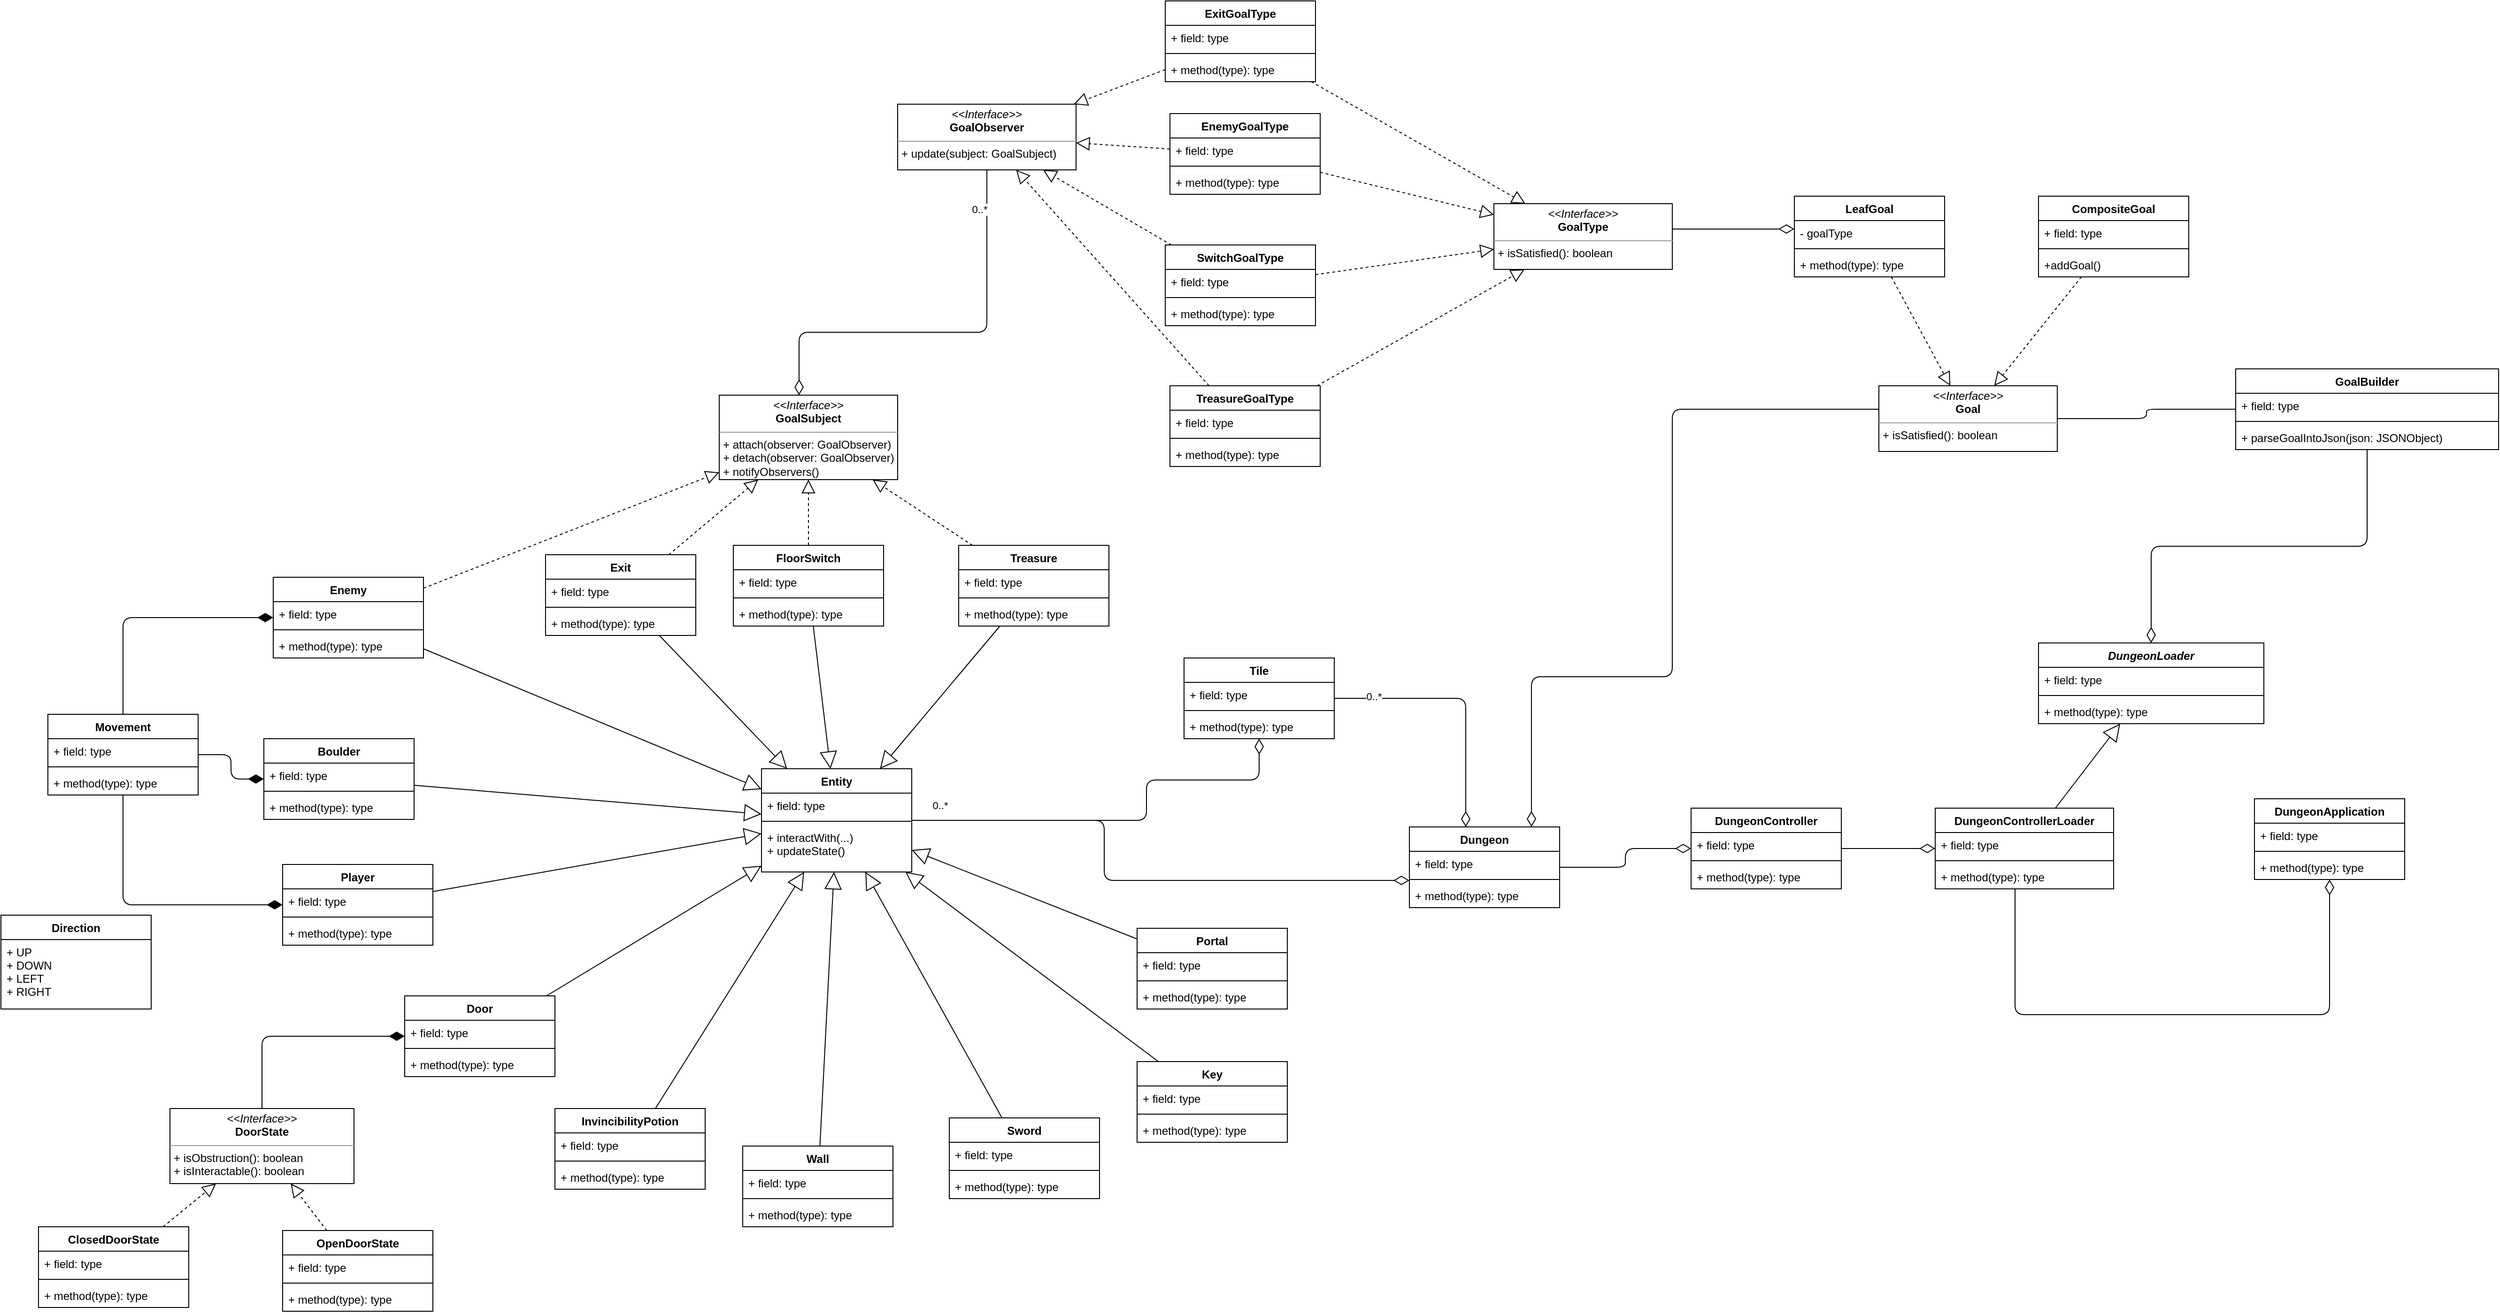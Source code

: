 <mxfile version="13.3.1" type="device"><diagram id="n79lNZCl_f3jq2rP3meE" name="Page-1"><mxGraphModel dx="2591" dy="822" grid="1" gridSize="10" guides="1" tooltips="1" connect="1" arrows="1" fold="1" page="1" pageScale="1" pageWidth="1169" pageHeight="827" math="0" shadow="0"><root><mxCell id="0"/><mxCell id="1" parent="0"/><mxCell id="Kdeloc-fNEnJSkMMDpFF-60" value="" style="endArrow=block;endSize=16;endFill=0;html=1;" parent="1" source="GFEglhKU7uLbKS2aSjYB-81" target="Kdeloc-fNEnJSkMMDpFF-1" edge="1"><mxGeometry width="160" relative="1" as="geometry"><mxPoint x="87.675" y="940" as="sourcePoint"/><mxPoint x="140" y="1180" as="targetPoint"/></mxGeometry></mxCell><mxCell id="Kdeloc-fNEnJSkMMDpFF-61" value="" style="endArrow=block;endSize=16;endFill=0;html=1;" parent="1" source="Kdeloc-fNEnJSkMMDpFF-31" target="Kdeloc-fNEnJSkMMDpFF-1" edge="1"><mxGeometry width="160" relative="1" as="geometry"><mxPoint x="-20" y="1180" as="sourcePoint"/><mxPoint x="140" y="1180" as="targetPoint"/></mxGeometry></mxCell><mxCell id="Kdeloc-fNEnJSkMMDpFF-63" value="" style="endArrow=block;endSize=16;endFill=0;html=1;" parent="1" source="Kdeloc-fNEnJSkMMDpFF-35" target="Kdeloc-fNEnJSkMMDpFF-1" edge="1"><mxGeometry width="160" relative="1" as="geometry"><mxPoint x="-20" y="1180" as="sourcePoint"/><mxPoint x="140" y="1180" as="targetPoint"/></mxGeometry></mxCell><mxCell id="Kdeloc-fNEnJSkMMDpFF-64" value="" style="endArrow=block;endSize=16;endFill=0;html=1;" parent="1" source="Kdeloc-fNEnJSkMMDpFF-39" target="Kdeloc-fNEnJSkMMDpFF-1" edge="1"><mxGeometry width="160" relative="1" as="geometry"><mxPoint x="310" y="1210" as="sourcePoint"/><mxPoint x="470" y="1210" as="targetPoint"/></mxGeometry></mxCell><mxCell id="Kdeloc-fNEnJSkMMDpFF-65" value="" style="endArrow=block;endSize=16;endFill=0;html=1;" parent="1" source="Kdeloc-fNEnJSkMMDpFF-51" target="Kdeloc-fNEnJSkMMDpFF-1" edge="1"><mxGeometry width="160" relative="1" as="geometry"><mxPoint x="40" y="1210" as="sourcePoint"/><mxPoint x="200" y="1210" as="targetPoint"/></mxGeometry></mxCell><mxCell id="Kdeloc-fNEnJSkMMDpFF-66" value="" style="endArrow=block;endSize=16;endFill=0;html=1;" parent="1" source="Kdeloc-fNEnJSkMMDpFF-55" target="Kdeloc-fNEnJSkMMDpFF-1" edge="1"><mxGeometry width="160" relative="1" as="geometry"><mxPoint x="70" y="1170" as="sourcePoint"/><mxPoint x="230" y="1170" as="targetPoint"/></mxGeometry></mxCell><mxCell id="Kdeloc-fNEnJSkMMDpFF-67" value="" style="endArrow=block;endSize=16;endFill=0;html=1;" parent="1" source="GFEglhKU7uLbKS2aSjYB-73" target="Kdeloc-fNEnJSkMMDpFF-1" edge="1"><mxGeometry width="160" relative="1" as="geometry"><mxPoint x="-348.151" y="962" as="sourcePoint"/><mxPoint x="200" y="1260" as="targetPoint"/></mxGeometry></mxCell><mxCell id="Kdeloc-fNEnJSkMMDpFF-69" value="" style="endArrow=block;endSize=16;endFill=0;html=1;" parent="1" source="Kdeloc-fNEnJSkMMDpFF-18" target="Kdeloc-fNEnJSkMMDpFF-1" edge="1"><mxGeometry width="160" relative="1" as="geometry"><mxPoint y="1300" as="sourcePoint"/><mxPoint x="160" y="1300" as="targetPoint"/></mxGeometry></mxCell><mxCell id="Kdeloc-fNEnJSkMMDpFF-70" value="" style="endArrow=block;endSize=16;endFill=0;html=1;" parent="1" source="GFEglhKU7uLbKS2aSjYB-69" target="Kdeloc-fNEnJSkMMDpFF-1" edge="1"><mxGeometry width="160" relative="1" as="geometry"><mxPoint x="-440" y="1020" as="sourcePoint"/><mxPoint x="160" y="1300" as="targetPoint"/></mxGeometry></mxCell><mxCell id="Kdeloc-fNEnJSkMMDpFF-71" value="" style="endArrow=block;endSize=16;endFill=0;html=1;" parent="1" source="Kdeloc-fNEnJSkMMDpFF-7" target="Kdeloc-fNEnJSkMMDpFF-1" edge="1"><mxGeometry x="0.101" y="-13" width="160" relative="1" as="geometry"><mxPoint x="-120" y="1230" as="sourcePoint"/><mxPoint x="40" y="1230" as="targetPoint"/><mxPoint as="offset"/></mxGeometry></mxCell><mxCell id="Kdeloc-fNEnJSkMMDpFF-72" value="" style="endArrow=block;endSize=16;endFill=0;html=1;" parent="1" source="Kdeloc-fNEnJSkMMDpFF-47" target="Kdeloc-fNEnJSkMMDpFF-1" edge="1"><mxGeometry width="160" relative="1" as="geometry"><mxPoint x="-120" y="1230" as="sourcePoint"/><mxPoint x="-350" y="1217.826" as="targetPoint"/></mxGeometry></mxCell><mxCell id="Kdeloc-fNEnJSkMMDpFF-73" value="" style="endArrow=block;endSize=16;endFill=0;html=1;" parent="1" source="GFEglhKU7uLbKS2aSjYB-77" target="Kdeloc-fNEnJSkMMDpFF-1" edge="1"><mxGeometry width="160" relative="1" as="geometry"><mxPoint x="-119.459" y="940" as="sourcePoint"/><mxPoint y="1160" as="targetPoint"/></mxGeometry></mxCell><mxCell id="Kdeloc-fNEnJSkMMDpFF-82" value="" style="endArrow=block;dashed=1;endFill=0;endSize=12;html=1;" parent="1" source="Kdeloc-fNEnJSkMMDpFF-78" target="Ohy7Ty5yMKILYPxtFm-1-3" edge="1"><mxGeometry width="160" relative="1" as="geometry"><mxPoint x="1100" y="500" as="sourcePoint"/><mxPoint x="1391.667" y="260" as="targetPoint"/></mxGeometry></mxCell><mxCell id="CMmXBHt4mU4yWApjUhJF-9" value="" style="endArrow=block;dashed=1;endFill=0;endSize=12;html=1;" parent="1" source="CMmXBHt4mU4yWApjUhJF-1" target="Ohy7Ty5yMKILYPxtFm-1-3" edge="1"><mxGeometry width="160" relative="1" as="geometry"><mxPoint x="1090" y="380" as="sourcePoint"/><mxPoint x="1267.077" y="260" as="targetPoint"/></mxGeometry></mxCell><mxCell id="CMmXBHt4mU4yWApjUhJF-14" value="" style="endArrow=block;dashed=1;endFill=0;endSize=12;html=1;" parent="1" source="Kdeloc-fNEnJSkMMDpFF-83" target="Ohy7Ty5yMKILYPxtFm-1-4" edge="1"><mxGeometry width="160" relative="1" as="geometry"><mxPoint x="1030" y="550" as="sourcePoint"/><mxPoint x="974.438" y="574" as="targetPoint"/></mxGeometry></mxCell><mxCell id="CMmXBHt4mU4yWApjUhJF-15" value="" style="endArrow=block;dashed=1;endFill=0;endSize=12;html=1;" parent="1" source="Kdeloc-fNEnJSkMMDpFF-95" target="Ohy7Ty5yMKILYPxtFm-1-4" edge="1"><mxGeometry width="160" relative="1" as="geometry"><mxPoint x="1030" y="550" as="sourcePoint"/><mxPoint x="1110" y="571.686" as="targetPoint"/></mxGeometry></mxCell><mxCell id="CMmXBHt4mU4yWApjUhJF-16" value="" style="endArrow=block;dashed=1;endFill=0;endSize=12;html=1;" parent="1" source="Kdeloc-fNEnJSkMMDpFF-91" target="Ohy7Ty5yMKILYPxtFm-1-4" edge="1"><mxGeometry width="160" relative="1" as="geometry"><mxPoint x="1030" y="550" as="sourcePoint"/><mxPoint x="1068.652" y="574" as="targetPoint"/></mxGeometry></mxCell><mxCell id="CMmXBHt4mU4yWApjUhJF-17" value="" style="endArrow=block;dashed=1;endFill=0;endSize=12;html=1;" parent="1" source="Kdeloc-fNEnJSkMMDpFF-87" target="Ohy7Ty5yMKILYPxtFm-1-4" edge="1"><mxGeometry width="160" relative="1" as="geometry"><mxPoint x="1030" y="550" as="sourcePoint"/><mxPoint x="1022.753" y="574" as="targetPoint"/></mxGeometry></mxCell><mxCell id="Kdeloc-fNEnJSkMMDpFF-83" value="ExitGoalType" style="swimlane;fontStyle=1;align=center;verticalAlign=top;childLayout=stackLayout;horizontal=1;startSize=26;horizontalStack=0;resizeParent=1;resizeParentMax=0;resizeLast=0;collapsible=1;marginBottom=0;" parent="1" vertex="1"><mxGeometry x="420" y="210" width="160" height="86" as="geometry"/></mxCell><mxCell id="Kdeloc-fNEnJSkMMDpFF-84" value="+ field: type" style="text;strokeColor=none;fillColor=none;align=left;verticalAlign=top;spacingLeft=4;spacingRight=4;overflow=hidden;rotatable=0;points=[[0,0.5],[1,0.5]];portConstraint=eastwest;" parent="Kdeloc-fNEnJSkMMDpFF-83" vertex="1"><mxGeometry y="26" width="160" height="26" as="geometry"/></mxCell><mxCell id="Kdeloc-fNEnJSkMMDpFF-85" value="" style="line;strokeWidth=1;fillColor=none;align=left;verticalAlign=middle;spacingTop=-1;spacingLeft=3;spacingRight=3;rotatable=0;labelPosition=right;points=[];portConstraint=eastwest;" parent="Kdeloc-fNEnJSkMMDpFF-83" vertex="1"><mxGeometry y="52" width="160" height="8" as="geometry"/></mxCell><mxCell id="Kdeloc-fNEnJSkMMDpFF-86" value="+ method(type): type" style="text;strokeColor=none;fillColor=none;align=left;verticalAlign=top;spacingLeft=4;spacingRight=4;overflow=hidden;rotatable=0;points=[[0,0.5],[1,0.5]];portConstraint=eastwest;" parent="Kdeloc-fNEnJSkMMDpFF-83" vertex="1"><mxGeometry y="60" width="160" height="26" as="geometry"/></mxCell><mxCell id="Kdeloc-fNEnJSkMMDpFF-87" value="EnemyGoalType" style="swimlane;fontStyle=1;align=center;verticalAlign=top;childLayout=stackLayout;horizontal=1;startSize=26;horizontalStack=0;resizeParent=1;resizeParentMax=0;resizeLast=0;collapsible=1;marginBottom=0;" parent="1" vertex="1"><mxGeometry x="425" y="330" width="160" height="86" as="geometry"/></mxCell><mxCell id="Kdeloc-fNEnJSkMMDpFF-88" value="+ field: type" style="text;strokeColor=none;fillColor=none;align=left;verticalAlign=top;spacingLeft=4;spacingRight=4;overflow=hidden;rotatable=0;points=[[0,0.5],[1,0.5]];portConstraint=eastwest;" parent="Kdeloc-fNEnJSkMMDpFF-87" vertex="1"><mxGeometry y="26" width="160" height="26" as="geometry"/></mxCell><mxCell id="Kdeloc-fNEnJSkMMDpFF-89" value="" style="line;strokeWidth=1;fillColor=none;align=left;verticalAlign=middle;spacingTop=-1;spacingLeft=3;spacingRight=3;rotatable=0;labelPosition=right;points=[];portConstraint=eastwest;" parent="Kdeloc-fNEnJSkMMDpFF-87" vertex="1"><mxGeometry y="52" width="160" height="8" as="geometry"/></mxCell><mxCell id="Kdeloc-fNEnJSkMMDpFF-90" value="+ method(type): type" style="text;strokeColor=none;fillColor=none;align=left;verticalAlign=top;spacingLeft=4;spacingRight=4;overflow=hidden;rotatable=0;points=[[0,0.5],[1,0.5]];portConstraint=eastwest;" parent="Kdeloc-fNEnJSkMMDpFF-87" vertex="1"><mxGeometry y="60" width="160" height="26" as="geometry"/></mxCell><mxCell id="Kdeloc-fNEnJSkMMDpFF-91" value="SwitchGoalType" style="swimlane;fontStyle=1;align=center;verticalAlign=top;childLayout=stackLayout;horizontal=1;startSize=26;horizontalStack=0;resizeParent=1;resizeParentMax=0;resizeLast=0;collapsible=1;marginBottom=0;" parent="1" vertex="1"><mxGeometry x="420" y="470" width="160" height="86" as="geometry"/></mxCell><mxCell id="Kdeloc-fNEnJSkMMDpFF-92" value="+ field: type" style="text;strokeColor=none;fillColor=none;align=left;verticalAlign=top;spacingLeft=4;spacingRight=4;overflow=hidden;rotatable=0;points=[[0,0.5],[1,0.5]];portConstraint=eastwest;" parent="Kdeloc-fNEnJSkMMDpFF-91" vertex="1"><mxGeometry y="26" width="160" height="26" as="geometry"/></mxCell><mxCell id="Kdeloc-fNEnJSkMMDpFF-93" value="" style="line;strokeWidth=1;fillColor=none;align=left;verticalAlign=middle;spacingTop=-1;spacingLeft=3;spacingRight=3;rotatable=0;labelPosition=right;points=[];portConstraint=eastwest;" parent="Kdeloc-fNEnJSkMMDpFF-91" vertex="1"><mxGeometry y="52" width="160" height="8" as="geometry"/></mxCell><mxCell id="Kdeloc-fNEnJSkMMDpFF-94" value="+ method(type): type" style="text;strokeColor=none;fillColor=none;align=left;verticalAlign=top;spacingLeft=4;spacingRight=4;overflow=hidden;rotatable=0;points=[[0,0.5],[1,0.5]];portConstraint=eastwest;" parent="Kdeloc-fNEnJSkMMDpFF-91" vertex="1"><mxGeometry y="60" width="160" height="26" as="geometry"/></mxCell><mxCell id="Kdeloc-fNEnJSkMMDpFF-95" value="TreasureGoalType" style="swimlane;fontStyle=1;align=center;verticalAlign=top;childLayout=stackLayout;horizontal=1;startSize=26;horizontalStack=0;resizeParent=1;resizeParentMax=0;resizeLast=0;collapsible=1;marginBottom=0;" parent="1" vertex="1"><mxGeometry x="425" y="620" width="160" height="86" as="geometry"/></mxCell><mxCell id="Kdeloc-fNEnJSkMMDpFF-96" value="+ field: type" style="text;strokeColor=none;fillColor=none;align=left;verticalAlign=top;spacingLeft=4;spacingRight=4;overflow=hidden;rotatable=0;points=[[0,0.5],[1,0.5]];portConstraint=eastwest;" parent="Kdeloc-fNEnJSkMMDpFF-95" vertex="1"><mxGeometry y="26" width="160" height="26" as="geometry"/></mxCell><mxCell id="Kdeloc-fNEnJSkMMDpFF-97" value="" style="line;strokeWidth=1;fillColor=none;align=left;verticalAlign=middle;spacingTop=-1;spacingLeft=3;spacingRight=3;rotatable=0;labelPosition=right;points=[];portConstraint=eastwest;" parent="Kdeloc-fNEnJSkMMDpFF-95" vertex="1"><mxGeometry y="52" width="160" height="8" as="geometry"/></mxCell><mxCell id="Kdeloc-fNEnJSkMMDpFF-98" value="+ method(type): type" style="text;strokeColor=none;fillColor=none;align=left;verticalAlign=top;spacingLeft=4;spacingRight=4;overflow=hidden;rotatable=0;points=[[0,0.5],[1,0.5]];portConstraint=eastwest;" parent="Kdeloc-fNEnJSkMMDpFF-95" vertex="1"><mxGeometry y="60" width="160" height="26" as="geometry"/></mxCell><mxCell id="CMmXBHt4mU4yWApjUhJF-1" value="LeafGoal" style="swimlane;fontStyle=1;align=center;verticalAlign=top;childLayout=stackLayout;horizontal=1;startSize=26;horizontalStack=0;resizeParent=1;resizeParentMax=0;resizeLast=0;collapsible=1;marginBottom=0;" parent="1" vertex="1"><mxGeometry x="1090" y="418" width="160" height="86" as="geometry"/></mxCell><mxCell id="CMmXBHt4mU4yWApjUhJF-2" value="- goalType" style="text;strokeColor=none;fillColor=none;align=left;verticalAlign=top;spacingLeft=4;spacingRight=4;overflow=hidden;rotatable=0;points=[[0,0.5],[1,0.5]];portConstraint=eastwest;" parent="CMmXBHt4mU4yWApjUhJF-1" vertex="1"><mxGeometry y="26" width="160" height="26" as="geometry"/></mxCell><mxCell id="CMmXBHt4mU4yWApjUhJF-3" value="" style="line;strokeWidth=1;fillColor=none;align=left;verticalAlign=middle;spacingTop=-1;spacingLeft=3;spacingRight=3;rotatable=0;labelPosition=right;points=[];portConstraint=eastwest;" parent="CMmXBHt4mU4yWApjUhJF-1" vertex="1"><mxGeometry y="52" width="160" height="8" as="geometry"/></mxCell><mxCell id="CMmXBHt4mU4yWApjUhJF-4" value="+ method(type): type" style="text;strokeColor=none;fillColor=none;align=left;verticalAlign=top;spacingLeft=4;spacingRight=4;overflow=hidden;rotatable=0;points=[[0,0.5],[1,0.5]];portConstraint=eastwest;" parent="CMmXBHt4mU4yWApjUhJF-1" vertex="1"><mxGeometry y="60" width="160" height="26" as="geometry"/></mxCell><mxCell id="42Y6oVEFlTCOmxd1IUpy-74" value="GoalBuilder" style="swimlane;fontStyle=1;align=center;verticalAlign=top;childLayout=stackLayout;horizontal=1;startSize=26;horizontalStack=0;resizeParent=1;resizeParentMax=0;resizeLast=0;collapsible=1;marginBottom=0;" vertex="1" parent="1"><mxGeometry x="1560" y="602" width="280" height="86" as="geometry"/></mxCell><mxCell id="42Y6oVEFlTCOmxd1IUpy-75" value="+ field: type" style="text;strokeColor=none;fillColor=none;align=left;verticalAlign=top;spacingLeft=4;spacingRight=4;overflow=hidden;rotatable=0;points=[[0,0.5],[1,0.5]];portConstraint=eastwest;" vertex="1" parent="42Y6oVEFlTCOmxd1IUpy-74"><mxGeometry y="26" width="280" height="26" as="geometry"/></mxCell><mxCell id="42Y6oVEFlTCOmxd1IUpy-76" value="" style="line;strokeWidth=1;fillColor=none;align=left;verticalAlign=middle;spacingTop=-1;spacingLeft=3;spacingRight=3;rotatable=0;labelPosition=right;points=[];portConstraint=eastwest;" vertex="1" parent="42Y6oVEFlTCOmxd1IUpy-74"><mxGeometry y="52" width="280" height="8" as="geometry"/></mxCell><mxCell id="42Y6oVEFlTCOmxd1IUpy-77" value="+ parseGoalIntoJson(json: JSONObject)" style="text;strokeColor=none;fillColor=none;align=left;verticalAlign=top;spacingLeft=4;spacingRight=4;overflow=hidden;rotatable=0;points=[[0,0.5],[1,0.5]];portConstraint=eastwest;" vertex="1" parent="42Y6oVEFlTCOmxd1IUpy-74"><mxGeometry y="60" width="280" height="26" as="geometry"/></mxCell><mxCell id="Ohy7Ty5yMKILYPxtFm-1-3" value="&lt;p style=&quot;margin: 0px ; margin-top: 4px ; text-align: center&quot;&gt;&lt;i&gt;&amp;lt;&amp;lt;Interface&amp;gt;&amp;gt;&lt;/i&gt;&lt;br&gt;&lt;b&gt;Goal&lt;/b&gt;&lt;/p&gt;&lt;hr size=&quot;1&quot;&gt;&lt;p style=&quot;margin: 0px ; margin-left: 4px&quot;&gt;+ isSatisfied(): boolean&lt;/p&gt;" style="verticalAlign=top;align=left;overflow=fill;fontSize=12;fontFamily=Helvetica;html=1;" parent="1" vertex="1"><mxGeometry x="1180" y="620" width="190" height="70" as="geometry"/></mxCell><mxCell id="Ohy7Ty5yMKILYPxtFm-1-4" value="&lt;p style=&quot;margin: 0px ; margin-top: 4px ; text-align: center&quot;&gt;&lt;i&gt;&amp;lt;&amp;lt;Interface&amp;gt;&amp;gt;&lt;/i&gt;&lt;br&gt;&lt;b&gt;GoalType&lt;/b&gt;&lt;/p&gt;&lt;hr size=&quot;1&quot;&gt;&lt;p style=&quot;margin: 0px ; margin-left: 4px&quot;&gt;+ isSatisfied(): boolean&lt;/p&gt;" style="verticalAlign=top;align=left;overflow=fill;fontSize=12;fontFamily=Helvetica;html=1;" parent="1" vertex="1"><mxGeometry x="770" y="426" width="190" height="70" as="geometry"/></mxCell><mxCell id="Ohy7Ty5yMKILYPxtFm-1-22" value="DungeonLoader" style="swimlane;fontStyle=3;align=center;verticalAlign=top;childLayout=stackLayout;horizontal=1;startSize=26;horizontalStack=0;resizeParent=1;resizeParentMax=0;resizeLast=0;collapsible=1;marginBottom=0;" parent="1" vertex="1"><mxGeometry x="1350" y="894" width="240" height="86" as="geometry"/></mxCell><mxCell id="Ohy7Ty5yMKILYPxtFm-1-23" value="+ field: type" style="text;strokeColor=none;fillColor=none;align=left;verticalAlign=top;spacingLeft=4;spacingRight=4;overflow=hidden;rotatable=0;points=[[0,0.5],[1,0.5]];portConstraint=eastwest;" parent="Ohy7Ty5yMKILYPxtFm-1-22" vertex="1"><mxGeometry y="26" width="240" height="26" as="geometry"/></mxCell><mxCell id="Ohy7Ty5yMKILYPxtFm-1-24" value="" style="line;strokeWidth=1;fillColor=none;align=left;verticalAlign=middle;spacingTop=-1;spacingLeft=3;spacingRight=3;rotatable=0;labelPosition=right;points=[];portConstraint=eastwest;" parent="Ohy7Ty5yMKILYPxtFm-1-22" vertex="1"><mxGeometry y="52" width="240" height="8" as="geometry"/></mxCell><mxCell id="Ohy7Ty5yMKILYPxtFm-1-25" value="+ method(type): type" style="text;strokeColor=none;fillColor=none;align=left;verticalAlign=top;spacingLeft=4;spacingRight=4;overflow=hidden;rotatable=0;points=[[0,0.5],[1,0.5]];portConstraint=eastwest;" parent="Ohy7Ty5yMKILYPxtFm-1-22" vertex="1"><mxGeometry y="60" width="240" height="26" as="geometry"/></mxCell><mxCell id="GFEglhKU7uLbKS2aSjYB-69" value="Exit" style="swimlane;fontStyle=1;align=center;verticalAlign=top;childLayout=stackLayout;horizontal=1;startSize=26;horizontalStack=0;resizeParent=1;resizeParentMax=0;resizeLast=0;collapsible=1;marginBottom=0;" parent="1" vertex="1"><mxGeometry x="-240" y="800" width="160" height="86" as="geometry"/></mxCell><mxCell id="GFEglhKU7uLbKS2aSjYB-70" value="+ field: type" style="text;strokeColor=none;fillColor=none;align=left;verticalAlign=top;spacingLeft=4;spacingRight=4;overflow=hidden;rotatable=0;points=[[0,0.5],[1,0.5]];portConstraint=eastwest;" parent="GFEglhKU7uLbKS2aSjYB-69" vertex="1"><mxGeometry y="26" width="160" height="26" as="geometry"/></mxCell><mxCell id="GFEglhKU7uLbKS2aSjYB-71" value="" style="line;strokeWidth=1;fillColor=none;align=left;verticalAlign=middle;spacingTop=-1;spacingLeft=3;spacingRight=3;rotatable=0;labelPosition=right;points=[];portConstraint=eastwest;" parent="GFEglhKU7uLbKS2aSjYB-69" vertex="1"><mxGeometry y="52" width="160" height="8" as="geometry"/></mxCell><mxCell id="GFEglhKU7uLbKS2aSjYB-72" value="+ method(type): type" style="text;strokeColor=none;fillColor=none;align=left;verticalAlign=top;spacingLeft=4;spacingRight=4;overflow=hidden;rotatable=0;points=[[0,0.5],[1,0.5]];portConstraint=eastwest;" parent="GFEglhKU7uLbKS2aSjYB-69" vertex="1"><mxGeometry y="60" width="160" height="26" as="geometry"/></mxCell><mxCell id="GFEglhKU7uLbKS2aSjYB-10" value="&lt;p style=&quot;margin: 0px ; margin-top: 4px ; text-align: center&quot;&gt;&lt;i&gt;&amp;lt;&amp;lt;Interface&amp;gt;&amp;gt;&lt;/i&gt;&lt;br&gt;&lt;b&gt;DoorState&lt;/b&gt;&lt;/p&gt;&lt;hr size=&quot;1&quot;&gt;&lt;p style=&quot;margin: 0px ; margin-left: 4px&quot;&gt;+ isObstruction(): boolean&lt;/p&gt;&lt;p style=&quot;margin: 0px ; margin-left: 4px&quot;&gt;+ isInteractable(): boolean&lt;/p&gt;" style="verticalAlign=top;align=left;overflow=fill;fontSize=12;fontFamily=Helvetica;html=1;" parent="1" vertex="1"><mxGeometry x="-640" y="1390" width="196" height="80" as="geometry"/></mxCell><mxCell id="GFEglhKU7uLbKS2aSjYB-11" value="" style="endArrow=none;html=1;endSize=12;startArrow=diamondThin;startSize=14;startFill=1;edgeStyle=orthogonalEdgeStyle;align=left;verticalAlign=bottom;endFill=0;" parent="1" source="Kdeloc-fNEnJSkMMDpFF-31" target="GFEglhKU7uLbKS2aSjYB-10" edge="1"><mxGeometry x="0.615" y="10" relative="1" as="geometry"><mxPoint x="-260" y="1806" as="sourcePoint"/><mxPoint x="-14" y="2489" as="targetPoint"/><mxPoint as="offset"/></mxGeometry></mxCell><mxCell id="GFEglhKU7uLbKS2aSjYB-20" value="" style="endArrow=block;dashed=1;endFill=0;endSize=12;html=1;" parent="1" source="GFEglhKU7uLbKS2aSjYB-12" target="GFEglhKU7uLbKS2aSjYB-10" edge="1"><mxGeometry width="160" relative="1" as="geometry"><mxPoint x="41" y="2359" as="sourcePoint"/><mxPoint x="201" y="2359" as="targetPoint"/></mxGeometry></mxCell><mxCell id="GFEglhKU7uLbKS2aSjYB-21" value="" style="endArrow=block;dashed=1;endFill=0;endSize=12;html=1;" parent="1" source="GFEglhKU7uLbKS2aSjYB-16" target="GFEglhKU7uLbKS2aSjYB-10" edge="1"><mxGeometry width="160" relative="1" as="geometry"><mxPoint x="41" y="2359" as="sourcePoint"/><mxPoint x="201" y="2359" as="targetPoint"/></mxGeometry></mxCell><mxCell id="42Y6oVEFlTCOmxd1IUpy-1" value="" style="endArrow=none;html=1;endSize=12;startArrow=diamondThin;startSize=14;startFill=0;edgeStyle=orthogonalEdgeStyle;align=left;verticalAlign=bottom;endFill=0;" edge="1" parent="1" source="CMmXBHt4mU4yWApjUhJF-1" target="Ohy7Ty5yMKILYPxtFm-1-4"><mxGeometry x="-0.693" y="32" relative="1" as="geometry"><mxPoint x="1040" y="480" as="sourcePoint"/><mxPoint x="1200" y="480" as="targetPoint"/><Array as="points"><mxPoint x="1040" y="453"/><mxPoint x="1040" y="453"/></Array><mxPoint x="21" y="-7" as="offset"/></mxGeometry></mxCell><mxCell id="42Y6oVEFlTCOmxd1IUpy-2" value="" style="endArrow=block;dashed=1;endFill=0;endSize=12;html=1;" edge="1" parent="1" source="Kdeloc-fNEnJSkMMDpFF-83" target="42Y6oVEFlTCOmxd1IUpy-15"><mxGeometry width="160" relative="1" as="geometry"><mxPoint x="150" y="350" as="sourcePoint"/><mxPoint x="169.335" y="320" as="targetPoint"/></mxGeometry></mxCell><mxCell id="42Y6oVEFlTCOmxd1IUpy-12" value="" style="endArrow=block;dashed=1;endFill=0;endSize=12;html=1;" edge="1" parent="1" source="Kdeloc-fNEnJSkMMDpFF-87" target="42Y6oVEFlTCOmxd1IUpy-15"><mxGeometry width="160" relative="1" as="geometry"><mxPoint x="150" y="350" as="sourcePoint"/><mxPoint x="250" y="323.542" as="targetPoint"/></mxGeometry></mxCell><mxCell id="42Y6oVEFlTCOmxd1IUpy-13" value="" style="endArrow=block;dashed=1;endFill=0;endSize=12;html=1;" edge="1" parent="1" source="Kdeloc-fNEnJSkMMDpFF-91" target="42Y6oVEFlTCOmxd1IUpy-15"><mxGeometry width="160" relative="1" as="geometry"><mxPoint x="150" y="350" as="sourcePoint"/><mxPoint x="222.089" y="372" as="targetPoint"/></mxGeometry></mxCell><mxCell id="42Y6oVEFlTCOmxd1IUpy-14" value="" style="endArrow=block;dashed=1;endFill=0;endSize=12;html=1;" edge="1" parent="1" source="Kdeloc-fNEnJSkMMDpFF-95" target="42Y6oVEFlTCOmxd1IUpy-15"><mxGeometry width="160" relative="1" as="geometry"><mxPoint x="150" y="350" as="sourcePoint"/><mxPoint x="163.934" y="372" as="targetPoint"/></mxGeometry></mxCell><mxCell id="42Y6oVEFlTCOmxd1IUpy-15" value="&lt;p style=&quot;margin: 0px ; margin-top: 4px ; text-align: center&quot;&gt;&lt;i&gt;&amp;lt;&amp;lt;Interface&amp;gt;&amp;gt;&lt;/i&gt;&lt;br&gt;&lt;b&gt;GoalObserver&lt;/b&gt;&lt;/p&gt;&lt;hr size=&quot;1&quot;&gt;&lt;p style=&quot;margin: 0px ; margin-left: 4px&quot;&gt;+ update(subject: GoalSubject)&lt;/p&gt;" style="verticalAlign=top;align=left;overflow=fill;fontSize=12;fontFamily=Helvetica;html=1;" vertex="1" parent="1"><mxGeometry x="135" y="320" width="190" height="70" as="geometry"/></mxCell><mxCell id="42Y6oVEFlTCOmxd1IUpy-52" value="&lt;p style=&quot;margin: 0px ; margin-top: 4px ; text-align: center&quot;&gt;&lt;i&gt;&amp;lt;&amp;lt;Interface&amp;gt;&amp;gt;&lt;/i&gt;&lt;br&gt;&lt;b&gt;GoalSubject&lt;/b&gt;&lt;/p&gt;&lt;hr size=&quot;1&quot;&gt;&lt;p style=&quot;margin: 0px ; margin-left: 4px&quot;&gt;+ attach(observer: GoalObserver)&lt;/p&gt;&lt;p style=&quot;margin: 0px ; margin-left: 4px&quot;&gt;+ detach(observer: GoalObserver)&lt;/p&gt;&lt;p style=&quot;margin: 0px ; margin-left: 4px&quot;&gt;+ notifyObservers()&lt;/p&gt;" style="verticalAlign=top;align=left;overflow=fill;fontSize=12;fontFamily=Helvetica;html=1;" vertex="1" parent="1"><mxGeometry x="-55" y="630" width="190" height="90" as="geometry"/></mxCell><mxCell id="42Y6oVEFlTCOmxd1IUpy-53" value="" style="endArrow=none;html=1;endSize=12;startArrow=diamondThin;startSize=14;startFill=0;edgeStyle=orthogonalEdgeStyle;align=left;verticalAlign=bottom;endFill=0;" edge="1" parent="1" source="42Y6oVEFlTCOmxd1IUpy-52" target="42Y6oVEFlTCOmxd1IUpy-15"><mxGeometry x="0.091" y="30" relative="1" as="geometry"><mxPoint x="-100" y="310" as="sourcePoint"/><mxPoint x="60" y="310" as="targetPoint"/><Array as="points"><mxPoint x="30" y="563"/></Array><mxPoint x="-20" y="7" as="offset"/></mxGeometry></mxCell><mxCell id="42Y6oVEFlTCOmxd1IUpy-54" value="0..*" style="edgeLabel;html=1;align=center;verticalAlign=middle;resizable=0;points=[];" vertex="1" connectable="0" parent="42Y6oVEFlTCOmxd1IUpy-53"><mxGeometry x="0.76" relative="1" as="geometry"><mxPoint x="-8" y="-11" as="offset"/></mxGeometry></mxCell><mxCell id="42Y6oVEFlTCOmxd1IUpy-55" value="" style="endArrow=block;dashed=1;endFill=0;endSize=12;html=1;" edge="1" parent="1" source="GFEglhKU7uLbKS2aSjYB-69" target="42Y6oVEFlTCOmxd1IUpy-52"><mxGeometry width="160" relative="1" as="geometry"><mxPoint x="-340" y="430" as="sourcePoint"/><mxPoint x="-180" y="430" as="targetPoint"/></mxGeometry></mxCell><mxCell id="42Y6oVEFlTCOmxd1IUpy-56" value="" style="endArrow=block;dashed=1;endFill=0;endSize=12;html=1;" edge="1" parent="1" source="GFEglhKU7uLbKS2aSjYB-73" target="42Y6oVEFlTCOmxd1IUpy-52"><mxGeometry width="160" relative="1" as="geometry"><mxPoint x="-340" y="430" as="sourcePoint"/><mxPoint x="-180" y="430" as="targetPoint"/></mxGeometry></mxCell><mxCell id="42Y6oVEFlTCOmxd1IUpy-57" value="" style="endArrow=block;dashed=1;endFill=0;endSize=12;html=1;" edge="1" parent="1" source="GFEglhKU7uLbKS2aSjYB-77" target="42Y6oVEFlTCOmxd1IUpy-52"><mxGeometry width="160" relative="1" as="geometry"><mxPoint x="-340" y="430" as="sourcePoint"/><mxPoint x="-180" y="430" as="targetPoint"/></mxGeometry></mxCell><mxCell id="42Y6oVEFlTCOmxd1IUpy-58" value="" style="endArrow=block;dashed=1;endFill=0;endSize=12;html=1;" edge="1" parent="1" source="GFEglhKU7uLbKS2aSjYB-81" target="42Y6oVEFlTCOmxd1IUpy-52"><mxGeometry width="160" relative="1" as="geometry"><mxPoint x="-340" y="430" as="sourcePoint"/><mxPoint x="-180" y="430" as="targetPoint"/></mxGeometry></mxCell><mxCell id="1aYubwjmX6nl-PgE-g_--1" value="Dungeon" style="swimlane;fontStyle=1;align=center;verticalAlign=top;childLayout=stackLayout;horizontal=1;startSize=26;horizontalStack=0;resizeParent=1;resizeParentMax=0;resizeLast=0;collapsible=1;marginBottom=0;" parent="1" vertex="1"><mxGeometry x="680" y="1090" width="160" height="86" as="geometry"/></mxCell><mxCell id="1aYubwjmX6nl-PgE-g_--2" value="+ field: type" style="text;strokeColor=none;fillColor=none;align=left;verticalAlign=top;spacingLeft=4;spacingRight=4;overflow=hidden;rotatable=0;points=[[0,0.5],[1,0.5]];portConstraint=eastwest;" parent="1aYubwjmX6nl-PgE-g_--1" vertex="1"><mxGeometry y="26" width="160" height="26" as="geometry"/></mxCell><mxCell id="1aYubwjmX6nl-PgE-g_--3" value="" style="line;strokeWidth=1;fillColor=none;align=left;verticalAlign=middle;spacingTop=-1;spacingLeft=3;spacingRight=3;rotatable=0;labelPosition=right;points=[];portConstraint=eastwest;" parent="1aYubwjmX6nl-PgE-g_--1" vertex="1"><mxGeometry y="52" width="160" height="8" as="geometry"/></mxCell><mxCell id="1aYubwjmX6nl-PgE-g_--4" value="+ method(type): type" style="text;strokeColor=none;fillColor=none;align=left;verticalAlign=top;spacingLeft=4;spacingRight=4;overflow=hidden;rotatable=0;points=[[0,0.5],[1,0.5]];portConstraint=eastwest;" parent="1aYubwjmX6nl-PgE-g_--1" vertex="1"><mxGeometry y="60" width="160" height="26" as="geometry"/></mxCell><mxCell id="Ohy7Ty5yMKILYPxtFm-1-14" value="DungeonControllerLoader" style="swimlane;fontStyle=1;align=center;verticalAlign=top;childLayout=stackLayout;horizontal=1;startSize=26;horizontalStack=0;resizeParent=1;resizeParentMax=0;resizeLast=0;collapsible=1;marginBottom=0;" parent="1" vertex="1"><mxGeometry x="1240" y="1070" width="190" height="86" as="geometry"/></mxCell><mxCell id="Ohy7Ty5yMKILYPxtFm-1-15" value="+ field: type" style="text;strokeColor=none;fillColor=none;align=left;verticalAlign=top;spacingLeft=4;spacingRight=4;overflow=hidden;rotatable=0;points=[[0,0.5],[1,0.5]];portConstraint=eastwest;" parent="Ohy7Ty5yMKILYPxtFm-1-14" vertex="1"><mxGeometry y="26" width="190" height="26" as="geometry"/></mxCell><mxCell id="Ohy7Ty5yMKILYPxtFm-1-16" value="" style="line;strokeWidth=1;fillColor=none;align=left;verticalAlign=middle;spacingTop=-1;spacingLeft=3;spacingRight=3;rotatable=0;labelPosition=right;points=[];portConstraint=eastwest;" parent="Ohy7Ty5yMKILYPxtFm-1-14" vertex="1"><mxGeometry y="52" width="190" height="8" as="geometry"/></mxCell><mxCell id="Ohy7Ty5yMKILYPxtFm-1-17" value="+ method(type): type" style="text;strokeColor=none;fillColor=none;align=left;verticalAlign=top;spacingLeft=4;spacingRight=4;overflow=hidden;rotatable=0;points=[[0,0.5],[1,0.5]];portConstraint=eastwest;" parent="Ohy7Ty5yMKILYPxtFm-1-14" vertex="1"><mxGeometry y="60" width="190" height="26" as="geometry"/></mxCell><mxCell id="Ohy7Ty5yMKILYPxtFm-1-18" value="DungeonController" style="swimlane;fontStyle=1;align=center;verticalAlign=top;childLayout=stackLayout;horizontal=1;startSize=26;horizontalStack=0;resizeParent=1;resizeParentMax=0;resizeLast=0;collapsible=1;marginBottom=0;" parent="1" vertex="1"><mxGeometry x="980" y="1070" width="160" height="86" as="geometry"/></mxCell><mxCell id="Ohy7Ty5yMKILYPxtFm-1-19" value="+ field: type" style="text;strokeColor=none;fillColor=none;align=left;verticalAlign=top;spacingLeft=4;spacingRight=4;overflow=hidden;rotatable=0;points=[[0,0.5],[1,0.5]];portConstraint=eastwest;" parent="Ohy7Ty5yMKILYPxtFm-1-18" vertex="1"><mxGeometry y="26" width="160" height="26" as="geometry"/></mxCell><mxCell id="Ohy7Ty5yMKILYPxtFm-1-20" value="" style="line;strokeWidth=1;fillColor=none;align=left;verticalAlign=middle;spacingTop=-1;spacingLeft=3;spacingRight=3;rotatable=0;labelPosition=right;points=[];portConstraint=eastwest;" parent="Ohy7Ty5yMKILYPxtFm-1-18" vertex="1"><mxGeometry y="52" width="160" height="8" as="geometry"/></mxCell><mxCell id="Ohy7Ty5yMKILYPxtFm-1-21" value="+ method(type): type" style="text;strokeColor=none;fillColor=none;align=left;verticalAlign=top;spacingLeft=4;spacingRight=4;overflow=hidden;rotatable=0;points=[[0,0.5],[1,0.5]];portConstraint=eastwest;" parent="Ohy7Ty5yMKILYPxtFm-1-18" vertex="1"><mxGeometry y="60" width="160" height="26" as="geometry"/></mxCell><mxCell id="5KCp2AkQuSxkGUw_XZMT-1" value="Movement" style="swimlane;fontStyle=1;align=center;verticalAlign=top;childLayout=stackLayout;horizontal=1;startSize=26;horizontalStack=0;resizeParent=1;resizeParentMax=0;resizeLast=0;collapsible=1;marginBottom=0;" parent="1" vertex="1"><mxGeometry x="-770" y="970" width="160" height="86" as="geometry"/></mxCell><mxCell id="5KCp2AkQuSxkGUw_XZMT-2" value="+ field: type" style="text;strokeColor=none;fillColor=none;align=left;verticalAlign=top;spacingLeft=4;spacingRight=4;overflow=hidden;rotatable=0;points=[[0,0.5],[1,0.5]];portConstraint=eastwest;" parent="5KCp2AkQuSxkGUw_XZMT-1" vertex="1"><mxGeometry y="26" width="160" height="26" as="geometry"/></mxCell><mxCell id="5KCp2AkQuSxkGUw_XZMT-3" value="" style="line;strokeWidth=1;fillColor=none;align=left;verticalAlign=middle;spacingTop=-1;spacingLeft=3;spacingRight=3;rotatable=0;labelPosition=right;points=[];portConstraint=eastwest;" parent="5KCp2AkQuSxkGUw_XZMT-1" vertex="1"><mxGeometry y="52" width="160" height="8" as="geometry"/></mxCell><mxCell id="5KCp2AkQuSxkGUw_XZMT-4" value="+ method(type): type" style="text;strokeColor=none;fillColor=none;align=left;verticalAlign=top;spacingLeft=4;spacingRight=4;overflow=hidden;rotatable=0;points=[[0,0.5],[1,0.5]];portConstraint=eastwest;" parent="5KCp2AkQuSxkGUw_XZMT-1" vertex="1"><mxGeometry y="60" width="160" height="26" as="geometry"/></mxCell><mxCell id="Kdeloc-fNEnJSkMMDpFF-39" value="Boulder" style="swimlane;fontStyle=1;align=center;verticalAlign=top;childLayout=stackLayout;horizontal=1;startSize=26;horizontalStack=0;resizeParent=1;resizeParentMax=0;resizeLast=0;collapsible=1;marginBottom=0;" parent="1" vertex="1"><mxGeometry x="-540" y="996" width="160" height="86" as="geometry"/></mxCell><mxCell id="Kdeloc-fNEnJSkMMDpFF-40" value="+ field: type" style="text;strokeColor=none;fillColor=none;align=left;verticalAlign=top;spacingLeft=4;spacingRight=4;overflow=hidden;rotatable=0;points=[[0,0.5],[1,0.5]];portConstraint=eastwest;" parent="Kdeloc-fNEnJSkMMDpFF-39" vertex="1"><mxGeometry y="26" width="160" height="26" as="geometry"/></mxCell><mxCell id="Kdeloc-fNEnJSkMMDpFF-41" value="" style="line;strokeWidth=1;fillColor=none;align=left;verticalAlign=middle;spacingTop=-1;spacingLeft=3;spacingRight=3;rotatable=0;labelPosition=right;points=[];portConstraint=eastwest;" parent="Kdeloc-fNEnJSkMMDpFF-39" vertex="1"><mxGeometry y="52" width="160" height="8" as="geometry"/></mxCell><mxCell id="Kdeloc-fNEnJSkMMDpFF-42" value="+ method(type): type" style="text;strokeColor=none;fillColor=none;align=left;verticalAlign=top;spacingLeft=4;spacingRight=4;overflow=hidden;rotatable=0;points=[[0,0.5],[1,0.5]];portConstraint=eastwest;" parent="Kdeloc-fNEnJSkMMDpFF-39" vertex="1"><mxGeometry y="60" width="160" height="26" as="geometry"/></mxCell><mxCell id="GFEglhKU7uLbKS2aSjYB-81" value="Treasure" style="swimlane;fontStyle=1;align=center;verticalAlign=top;childLayout=stackLayout;horizontal=1;startSize=26;horizontalStack=0;resizeParent=1;resizeParentMax=0;resizeLast=0;collapsible=1;marginBottom=0;" parent="1" vertex="1"><mxGeometry x="200" y="790" width="160" height="86" as="geometry"/></mxCell><mxCell id="GFEglhKU7uLbKS2aSjYB-82" value="+ field: type" style="text;strokeColor=none;fillColor=none;align=left;verticalAlign=top;spacingLeft=4;spacingRight=4;overflow=hidden;rotatable=0;points=[[0,0.5],[1,0.5]];portConstraint=eastwest;" parent="GFEglhKU7uLbKS2aSjYB-81" vertex="1"><mxGeometry y="26" width="160" height="26" as="geometry"/></mxCell><mxCell id="GFEglhKU7uLbKS2aSjYB-83" value="" style="line;strokeWidth=1;fillColor=none;align=left;verticalAlign=middle;spacingTop=-1;spacingLeft=3;spacingRight=3;rotatable=0;labelPosition=right;points=[];portConstraint=eastwest;" parent="GFEglhKU7uLbKS2aSjYB-81" vertex="1"><mxGeometry y="52" width="160" height="8" as="geometry"/></mxCell><mxCell id="GFEglhKU7uLbKS2aSjYB-84" value="+ method(type): type" style="text;strokeColor=none;fillColor=none;align=left;verticalAlign=top;spacingLeft=4;spacingRight=4;overflow=hidden;rotatable=0;points=[[0,0.5],[1,0.5]];portConstraint=eastwest;" parent="GFEglhKU7uLbKS2aSjYB-81" vertex="1"><mxGeometry y="60" width="160" height="26" as="geometry"/></mxCell><mxCell id="GFEglhKU7uLbKS2aSjYB-77" value="FloorSwitch" style="swimlane;fontStyle=1;align=center;verticalAlign=top;childLayout=stackLayout;horizontal=1;startSize=26;horizontalStack=0;resizeParent=1;resizeParentMax=0;resizeLast=0;collapsible=1;marginBottom=0;" parent="1" vertex="1"><mxGeometry x="-40" y="790" width="160" height="86" as="geometry"/></mxCell><mxCell id="GFEglhKU7uLbKS2aSjYB-78" value="+ field: type" style="text;strokeColor=none;fillColor=none;align=left;verticalAlign=top;spacingLeft=4;spacingRight=4;overflow=hidden;rotatable=0;points=[[0,0.5],[1,0.5]];portConstraint=eastwest;" parent="GFEglhKU7uLbKS2aSjYB-77" vertex="1"><mxGeometry y="26" width="160" height="26" as="geometry"/></mxCell><mxCell id="GFEglhKU7uLbKS2aSjYB-79" value="" style="line;strokeWidth=1;fillColor=none;align=left;verticalAlign=middle;spacingTop=-1;spacingLeft=3;spacingRight=3;rotatable=0;labelPosition=right;points=[];portConstraint=eastwest;" parent="GFEglhKU7uLbKS2aSjYB-77" vertex="1"><mxGeometry y="52" width="160" height="8" as="geometry"/></mxCell><mxCell id="GFEglhKU7uLbKS2aSjYB-80" value="+ method(type): type" style="text;strokeColor=none;fillColor=none;align=left;verticalAlign=top;spacingLeft=4;spacingRight=4;overflow=hidden;rotatable=0;points=[[0,0.5],[1,0.5]];portConstraint=eastwest;" parent="GFEglhKU7uLbKS2aSjYB-77" vertex="1"><mxGeometry y="60" width="160" height="26" as="geometry"/></mxCell><mxCell id="Ohy7Ty5yMKILYPxtFm-1-10" value="DungeonApplication" style="swimlane;fontStyle=1;align=center;verticalAlign=top;childLayout=stackLayout;horizontal=1;startSize=26;horizontalStack=0;resizeParent=1;resizeParentMax=0;resizeLast=0;collapsible=1;marginBottom=0;" parent="1" vertex="1"><mxGeometry x="1580" y="1060" width="160" height="86" as="geometry"/></mxCell><mxCell id="Ohy7Ty5yMKILYPxtFm-1-11" value="+ field: type" style="text;strokeColor=none;fillColor=none;align=left;verticalAlign=top;spacingLeft=4;spacingRight=4;overflow=hidden;rotatable=0;points=[[0,0.5],[1,0.5]];portConstraint=eastwest;" parent="Ohy7Ty5yMKILYPxtFm-1-10" vertex="1"><mxGeometry y="26" width="160" height="26" as="geometry"/></mxCell><mxCell id="Ohy7Ty5yMKILYPxtFm-1-12" value="" style="line;strokeWidth=1;fillColor=none;align=left;verticalAlign=middle;spacingTop=-1;spacingLeft=3;spacingRight=3;rotatable=0;labelPosition=right;points=[];portConstraint=eastwest;" parent="Ohy7Ty5yMKILYPxtFm-1-10" vertex="1"><mxGeometry y="52" width="160" height="8" as="geometry"/></mxCell><mxCell id="Ohy7Ty5yMKILYPxtFm-1-13" value="+ method(type): type" style="text;strokeColor=none;fillColor=none;align=left;verticalAlign=top;spacingLeft=4;spacingRight=4;overflow=hidden;rotatable=0;points=[[0,0.5],[1,0.5]];portConstraint=eastwest;" parent="Ohy7Ty5yMKILYPxtFm-1-10" vertex="1"><mxGeometry y="60" width="160" height="26" as="geometry"/></mxCell><mxCell id="Kdeloc-fNEnJSkMMDpFF-1" value="Entity" style="swimlane;fontStyle=1;align=center;verticalAlign=top;childLayout=stackLayout;horizontal=1;startSize=26;horizontalStack=0;resizeParent=1;resizeParentMax=0;resizeLast=0;collapsible=1;marginBottom=0;" parent="1" vertex="1"><mxGeometry x="-10" y="1028" width="160" height="110" as="geometry"/></mxCell><mxCell id="Kdeloc-fNEnJSkMMDpFF-2" value="+ field: type" style="text;strokeColor=none;fillColor=none;align=left;verticalAlign=top;spacingLeft=4;spacingRight=4;overflow=hidden;rotatable=0;points=[[0,0.5],[1,0.5]];portConstraint=eastwest;" parent="Kdeloc-fNEnJSkMMDpFF-1" vertex="1"><mxGeometry y="26" width="160" height="26" as="geometry"/></mxCell><mxCell id="Kdeloc-fNEnJSkMMDpFF-3" value="" style="line;strokeWidth=1;fillColor=none;align=left;verticalAlign=middle;spacingTop=-1;spacingLeft=3;spacingRight=3;rotatable=0;labelPosition=right;points=[];portConstraint=eastwest;" parent="Kdeloc-fNEnJSkMMDpFF-1" vertex="1"><mxGeometry y="52" width="160" height="8" as="geometry"/></mxCell><mxCell id="Kdeloc-fNEnJSkMMDpFF-4" value="+ interactWith(...)&#10;+ updateState()" style="text;strokeColor=none;fillColor=none;align=left;verticalAlign=top;spacingLeft=4;spacingRight=4;overflow=hidden;rotatable=0;points=[[0,0.5],[1,0.5]];portConstraint=eastwest;" parent="Kdeloc-fNEnJSkMMDpFF-1" vertex="1"><mxGeometry y="60" width="160" height="50" as="geometry"/></mxCell><mxCell id="42Y6oVEFlTCOmxd1IUpy-67" value="Tile" style="swimlane;fontStyle=1;align=center;verticalAlign=top;childLayout=stackLayout;horizontal=1;startSize=26;horizontalStack=0;resizeParent=1;resizeParentMax=0;resizeLast=0;collapsible=1;marginBottom=0;" vertex="1" parent="1"><mxGeometry x="440" y="910" width="160" height="86" as="geometry"/></mxCell><mxCell id="42Y6oVEFlTCOmxd1IUpy-68" value="+ field: type" style="text;strokeColor=none;fillColor=none;align=left;verticalAlign=top;spacingLeft=4;spacingRight=4;overflow=hidden;rotatable=0;points=[[0,0.5],[1,0.5]];portConstraint=eastwest;" vertex="1" parent="42Y6oVEFlTCOmxd1IUpy-67"><mxGeometry y="26" width="160" height="26" as="geometry"/></mxCell><mxCell id="42Y6oVEFlTCOmxd1IUpy-69" value="" style="line;strokeWidth=1;fillColor=none;align=left;verticalAlign=middle;spacingTop=-1;spacingLeft=3;spacingRight=3;rotatable=0;labelPosition=right;points=[];portConstraint=eastwest;" vertex="1" parent="42Y6oVEFlTCOmxd1IUpy-67"><mxGeometry y="52" width="160" height="8" as="geometry"/></mxCell><mxCell id="42Y6oVEFlTCOmxd1IUpy-70" value="+ method(type): type" style="text;strokeColor=none;fillColor=none;align=left;verticalAlign=top;spacingLeft=4;spacingRight=4;overflow=hidden;rotatable=0;points=[[0,0.5],[1,0.5]];portConstraint=eastwest;" vertex="1" parent="42Y6oVEFlTCOmxd1IUpy-67"><mxGeometry y="60" width="160" height="26" as="geometry"/></mxCell><mxCell id="42Y6oVEFlTCOmxd1IUpy-71" value="" style="endArrow=none;html=1;endSize=12;startArrow=diamondThin;startSize=14;startFill=0;edgeStyle=orthogonalEdgeStyle;align=left;verticalAlign=bottom;endFill=0;" edge="1" parent="1" source="42Y6oVEFlTCOmxd1IUpy-67" target="Kdeloc-fNEnJSkMMDpFF-1"><mxGeometry x="-0.807" y="-36" relative="1" as="geometry"><mxPoint x="470" y="990" as="sourcePoint"/><mxPoint x="370" y="1040" as="targetPoint"/><Array as="points"><mxPoint x="520" y="1040"/><mxPoint x="400" y="1040"/><mxPoint x="400" y="1083"/></Array><mxPoint x="-30" y="56" as="offset"/></mxGeometry></mxCell><mxCell id="42Y6oVEFlTCOmxd1IUpy-72" value="" style="endArrow=none;html=1;endSize=12;startArrow=diamondThin;startSize=14;startFill=0;edgeStyle=orthogonalEdgeStyle;align=left;verticalAlign=bottom;endFill=0;" edge="1" parent="1" source="1aYubwjmX6nl-PgE-g_--1" target="Kdeloc-fNEnJSkMMDpFF-1"><mxGeometry x="-1" y="3" relative="1" as="geometry"><mxPoint x="560" y="1147" as="sourcePoint"/><mxPoint x="410" y="1119" as="targetPoint"/><Array as="points"><mxPoint x="355" y="1147"/><mxPoint x="355" y="1083"/></Array></mxGeometry></mxCell><mxCell id="42Y6oVEFlTCOmxd1IUpy-73" value="0..*" style="edgeLabel;html=1;align=center;verticalAlign=middle;resizable=0;points=[];" vertex="1" connectable="0" parent="42Y6oVEFlTCOmxd1IUpy-72"><mxGeometry x="0.901" relative="1" as="geometry"><mxPoint y="-16" as="offset"/></mxGeometry></mxCell><mxCell id="42Y6oVEFlTCOmxd1IUpy-78" value="" style="endArrow=none;html=1;endSize=12;startArrow=diamondThin;startSize=14;startFill=0;edgeStyle=orthogonalEdgeStyle;align=left;verticalAlign=bottom;endFill=0;" edge="1" parent="1" source="1aYubwjmX6nl-PgE-g_--1" target="Ohy7Ty5yMKILYPxtFm-1-3"><mxGeometry x="-0.524" y="-23" relative="1" as="geometry"><mxPoint x="1350" y="550" as="sourcePoint"/><mxPoint x="1510" y="550" as="targetPoint"/><Array as="points"><mxPoint x="810" y="930"/><mxPoint x="960" y="930"/><mxPoint x="960" y="645"/></Array><mxPoint as="offset"/></mxGeometry></mxCell><mxCell id="42Y6oVEFlTCOmxd1IUpy-79" value="" style="endArrow=none;html=1;endSize=12;startArrow=diamondThin;startSize=14;startFill=0;edgeStyle=orthogonalEdgeStyle;align=left;verticalAlign=bottom;endFill=0;" edge="1" parent="1" source="Ohy7Ty5yMKILYPxtFm-1-22" target="42Y6oVEFlTCOmxd1IUpy-74"><mxGeometry x="-0.436" y="-89" relative="1" as="geometry"><mxPoint x="1350" y="880" as="sourcePoint"/><mxPoint x="1510" y="880" as="targetPoint"/><mxPoint as="offset"/></mxGeometry></mxCell><mxCell id="42Y6oVEFlTCOmxd1IUpy-80" value="" style="endArrow=none;html=1;endSize=12;startArrow=diamondThin;startSize=14;startFill=0;edgeStyle=orthogonalEdgeStyle;align=left;verticalAlign=bottom;endFill=0;" edge="1" parent="1" source="Ohy7Ty5yMKILYPxtFm-1-10" target="Ohy7Ty5yMKILYPxtFm-1-14"><mxGeometry x="-0.182" y="-28" relative="1" as="geometry"><mxPoint x="1280" y="1060" as="sourcePoint"/><mxPoint x="1640" y="1290" as="targetPoint"/><Array as="points"><mxPoint x="1660" y="1290"/><mxPoint x="1325" y="1290"/></Array><mxPoint x="20" y="8" as="offset"/></mxGeometry></mxCell><mxCell id="42Y6oVEFlTCOmxd1IUpy-81" value="" style="endArrow=block;endSize=16;endFill=0;html=1;" edge="1" parent="1" source="Ohy7Ty5yMKILYPxtFm-1-14" target="Ohy7Ty5yMKILYPxtFm-1-22"><mxGeometry width="160" relative="1" as="geometry"><mxPoint x="1100" y="1160" as="sourcePoint"/><mxPoint x="1260" y="1160" as="targetPoint"/></mxGeometry></mxCell><mxCell id="42Y6oVEFlTCOmxd1IUpy-82" value="" style="endArrow=none;html=1;endSize=12;startArrow=diamondThin;startSize=14;startFill=0;edgeStyle=orthogonalEdgeStyle;align=left;verticalAlign=bottom;endFill=0;" edge="1" parent="1" source="Ohy7Ty5yMKILYPxtFm-1-14" target="Ohy7Ty5yMKILYPxtFm-1-18"><mxGeometry x="-0.396" y="35" relative="1" as="geometry"><mxPoint x="1150" y="1010" as="sourcePoint"/><mxPoint x="1310" y="1010" as="targetPoint"/><mxPoint as="offset"/></mxGeometry></mxCell><mxCell id="42Y6oVEFlTCOmxd1IUpy-83" value="" style="endArrow=none;html=1;endSize=12;startArrow=diamondThin;startSize=14;startFill=0;edgeStyle=orthogonalEdgeStyle;align=left;verticalAlign=bottom;endFill=0;" edge="1" parent="1" source="Ohy7Ty5yMKILYPxtFm-1-18" target="1aYubwjmX6nl-PgE-g_--1"><mxGeometry x="-0.125" relative="1" as="geometry"><mxPoint x="870" y="1060" as="sourcePoint"/><mxPoint x="890" y="1040" as="targetPoint"/><mxPoint as="offset"/></mxGeometry></mxCell><mxCell id="42Y6oVEFlTCOmxd1IUpy-84" value="" style="endArrow=none;html=1;endSize=12;startArrow=diamondThin;startSize=14;startFill=0;edgeStyle=orthogonalEdgeStyle;align=left;verticalAlign=bottom;endFill=0;" edge="1" parent="1" source="1aYubwjmX6nl-PgE-g_--1" target="42Y6oVEFlTCOmxd1IUpy-67"><mxGeometry x="-0.783" y="-30" relative="1" as="geometry"><mxPoint x="530" y="1080" as="sourcePoint"/><mxPoint x="690" y="1080" as="targetPoint"/><Array as="points"><mxPoint x="740" y="953"/></Array><mxPoint as="offset"/></mxGeometry></mxCell><mxCell id="42Y6oVEFlTCOmxd1IUpy-86" value="0..*" style="edgeLabel;html=1;align=center;verticalAlign=middle;resizable=0;points=[];" vertex="1" connectable="0" parent="42Y6oVEFlTCOmxd1IUpy-84"><mxGeometry x="0.697" y="-2" relative="1" as="geometry"><mxPoint as="offset"/></mxGeometry></mxCell><mxCell id="Kdeloc-fNEnJSkMMDpFF-7" value="Player" style="swimlane;fontStyle=1;align=center;verticalAlign=top;childLayout=stackLayout;horizontal=1;startSize=26;horizontalStack=0;resizeParent=1;resizeParentMax=0;resizeLast=0;collapsible=1;marginBottom=0;" parent="1" vertex="1"><mxGeometry x="-520" y="1130" width="160" height="86" as="geometry"/></mxCell><mxCell id="Kdeloc-fNEnJSkMMDpFF-8" value="+ field: type" style="text;strokeColor=none;fillColor=none;align=left;verticalAlign=top;spacingLeft=4;spacingRight=4;overflow=hidden;rotatable=0;points=[[0,0.5],[1,0.5]];portConstraint=eastwest;" parent="Kdeloc-fNEnJSkMMDpFF-7" vertex="1"><mxGeometry y="26" width="160" height="26" as="geometry"/></mxCell><mxCell id="Kdeloc-fNEnJSkMMDpFF-9" value="" style="line;strokeWidth=1;fillColor=none;align=left;verticalAlign=middle;spacingTop=-1;spacingLeft=3;spacingRight=3;rotatable=0;labelPosition=right;points=[];portConstraint=eastwest;" parent="Kdeloc-fNEnJSkMMDpFF-7" vertex="1"><mxGeometry y="52" width="160" height="8" as="geometry"/></mxCell><mxCell id="Kdeloc-fNEnJSkMMDpFF-10" value="+ method(type): type" style="text;strokeColor=none;fillColor=none;align=left;verticalAlign=top;spacingLeft=4;spacingRight=4;overflow=hidden;rotatable=0;points=[[0,0.5],[1,0.5]];portConstraint=eastwest;" parent="Kdeloc-fNEnJSkMMDpFF-7" vertex="1"><mxGeometry y="60" width="160" height="26" as="geometry"/></mxCell><mxCell id="Kdeloc-fNEnJSkMMDpFF-31" value="Door" style="swimlane;fontStyle=1;align=center;verticalAlign=top;childLayout=stackLayout;horizontal=1;startSize=26;horizontalStack=0;resizeParent=1;resizeParentMax=0;resizeLast=0;collapsible=1;marginBottom=0;" parent="1" vertex="1"><mxGeometry x="-390" y="1270" width="160" height="86" as="geometry"/></mxCell><mxCell id="Kdeloc-fNEnJSkMMDpFF-32" value="+ field: type" style="text;strokeColor=none;fillColor=none;align=left;verticalAlign=top;spacingLeft=4;spacingRight=4;overflow=hidden;rotatable=0;points=[[0,0.5],[1,0.5]];portConstraint=eastwest;" parent="Kdeloc-fNEnJSkMMDpFF-31" vertex="1"><mxGeometry y="26" width="160" height="26" as="geometry"/></mxCell><mxCell id="Kdeloc-fNEnJSkMMDpFF-33" value="" style="line;strokeWidth=1;fillColor=none;align=left;verticalAlign=middle;spacingTop=-1;spacingLeft=3;spacingRight=3;rotatable=0;labelPosition=right;points=[];portConstraint=eastwest;" parent="Kdeloc-fNEnJSkMMDpFF-31" vertex="1"><mxGeometry y="52" width="160" height="8" as="geometry"/></mxCell><mxCell id="Kdeloc-fNEnJSkMMDpFF-34" value="+ method(type): type" style="text;strokeColor=none;fillColor=none;align=left;verticalAlign=top;spacingLeft=4;spacingRight=4;overflow=hidden;rotatable=0;points=[[0,0.5],[1,0.5]];portConstraint=eastwest;" parent="Kdeloc-fNEnJSkMMDpFF-31" vertex="1"><mxGeometry y="60" width="160" height="26" as="geometry"/></mxCell><mxCell id="Kdeloc-fNEnJSkMMDpFF-55" value="InvincibilityPotion" style="swimlane;fontStyle=1;align=center;verticalAlign=top;childLayout=stackLayout;horizontal=1;startSize=26;horizontalStack=0;resizeParent=1;resizeParentMax=0;resizeLast=0;collapsible=1;marginBottom=0;" parent="1" vertex="1"><mxGeometry x="-230" y="1390" width="160" height="86" as="geometry"/></mxCell><mxCell id="Kdeloc-fNEnJSkMMDpFF-56" value="+ field: type" style="text;strokeColor=none;fillColor=none;align=left;verticalAlign=top;spacingLeft=4;spacingRight=4;overflow=hidden;rotatable=0;points=[[0,0.5],[1,0.5]];portConstraint=eastwest;" parent="Kdeloc-fNEnJSkMMDpFF-55" vertex="1"><mxGeometry y="26" width="160" height="26" as="geometry"/></mxCell><mxCell id="Kdeloc-fNEnJSkMMDpFF-57" value="" style="line;strokeWidth=1;fillColor=none;align=left;verticalAlign=middle;spacingTop=-1;spacingLeft=3;spacingRight=3;rotatable=0;labelPosition=right;points=[];portConstraint=eastwest;" parent="Kdeloc-fNEnJSkMMDpFF-55" vertex="1"><mxGeometry y="52" width="160" height="8" as="geometry"/></mxCell><mxCell id="Kdeloc-fNEnJSkMMDpFF-58" value="+ method(type): type" style="text;strokeColor=none;fillColor=none;align=left;verticalAlign=top;spacingLeft=4;spacingRight=4;overflow=hidden;rotatable=0;points=[[0,0.5],[1,0.5]];portConstraint=eastwest;" parent="Kdeloc-fNEnJSkMMDpFF-55" vertex="1"><mxGeometry y="60" width="160" height="26" as="geometry"/></mxCell><mxCell id="Kdeloc-fNEnJSkMMDpFF-51" value="Sword" style="swimlane;fontStyle=1;align=center;verticalAlign=top;childLayout=stackLayout;horizontal=1;startSize=26;horizontalStack=0;resizeParent=1;resizeParentMax=0;resizeLast=0;collapsible=1;marginBottom=0;" parent="1" vertex="1"><mxGeometry x="190" y="1400" width="160" height="86" as="geometry"/></mxCell><mxCell id="Kdeloc-fNEnJSkMMDpFF-52" value="+ field: type" style="text;strokeColor=none;fillColor=none;align=left;verticalAlign=top;spacingLeft=4;spacingRight=4;overflow=hidden;rotatable=0;points=[[0,0.5],[1,0.5]];portConstraint=eastwest;" parent="Kdeloc-fNEnJSkMMDpFF-51" vertex="1"><mxGeometry y="26" width="160" height="26" as="geometry"/></mxCell><mxCell id="Kdeloc-fNEnJSkMMDpFF-53" value="" style="line;strokeWidth=1;fillColor=none;align=left;verticalAlign=middle;spacingTop=-1;spacingLeft=3;spacingRight=3;rotatable=0;labelPosition=right;points=[];portConstraint=eastwest;" parent="Kdeloc-fNEnJSkMMDpFF-51" vertex="1"><mxGeometry y="52" width="160" height="8" as="geometry"/></mxCell><mxCell id="Kdeloc-fNEnJSkMMDpFF-54" value="+ method(type): type" style="text;strokeColor=none;fillColor=none;align=left;verticalAlign=top;spacingLeft=4;spacingRight=4;overflow=hidden;rotatable=0;points=[[0,0.5],[1,0.5]];portConstraint=eastwest;" parent="Kdeloc-fNEnJSkMMDpFF-51" vertex="1"><mxGeometry y="60" width="160" height="26" as="geometry"/></mxCell><mxCell id="Kdeloc-fNEnJSkMMDpFF-18" value="Wall" style="swimlane;fontStyle=1;align=center;verticalAlign=top;childLayout=stackLayout;horizontal=1;startSize=26;horizontalStack=0;resizeParent=1;resizeParentMax=0;resizeLast=0;collapsible=1;marginBottom=0;" parent="1" vertex="1"><mxGeometry x="-30" y="1430" width="160" height="86" as="geometry"/></mxCell><mxCell id="Kdeloc-fNEnJSkMMDpFF-19" value="+ field: type" style="text;strokeColor=none;fillColor=none;align=left;verticalAlign=top;spacingLeft=4;spacingRight=4;overflow=hidden;rotatable=0;points=[[0,0.5],[1,0.5]];portConstraint=eastwest;" parent="Kdeloc-fNEnJSkMMDpFF-18" vertex="1"><mxGeometry y="26" width="160" height="26" as="geometry"/></mxCell><mxCell id="Kdeloc-fNEnJSkMMDpFF-20" value="" style="line;strokeWidth=1;fillColor=none;align=left;verticalAlign=middle;spacingTop=-1;spacingLeft=3;spacingRight=3;rotatable=0;labelPosition=right;points=[];portConstraint=eastwest;" parent="Kdeloc-fNEnJSkMMDpFF-18" vertex="1"><mxGeometry y="52" width="160" height="8" as="geometry"/></mxCell><mxCell id="Kdeloc-fNEnJSkMMDpFF-21" value="+ method(type): type" style="text;strokeColor=none;fillColor=none;align=left;verticalAlign=top;spacingLeft=4;spacingRight=4;overflow=hidden;rotatable=0;points=[[0,0.5],[1,0.5]];portConstraint=eastwest;" parent="Kdeloc-fNEnJSkMMDpFF-18" vertex="1"><mxGeometry y="60" width="160" height="26" as="geometry"/></mxCell><mxCell id="Kdeloc-fNEnJSkMMDpFF-47" value="Portal" style="swimlane;fontStyle=1;align=center;verticalAlign=top;childLayout=stackLayout;horizontal=1;startSize=26;horizontalStack=0;resizeParent=1;resizeParentMax=0;resizeLast=0;collapsible=1;marginBottom=0;" parent="1" vertex="1"><mxGeometry x="390" y="1198" width="160" height="86" as="geometry"/></mxCell><mxCell id="Kdeloc-fNEnJSkMMDpFF-48" value="+ field: type" style="text;strokeColor=none;fillColor=none;align=left;verticalAlign=top;spacingLeft=4;spacingRight=4;overflow=hidden;rotatable=0;points=[[0,0.5],[1,0.5]];portConstraint=eastwest;" parent="Kdeloc-fNEnJSkMMDpFF-47" vertex="1"><mxGeometry y="26" width="160" height="26" as="geometry"/></mxCell><mxCell id="Kdeloc-fNEnJSkMMDpFF-49" value="" style="line;strokeWidth=1;fillColor=none;align=left;verticalAlign=middle;spacingTop=-1;spacingLeft=3;spacingRight=3;rotatable=0;labelPosition=right;points=[];portConstraint=eastwest;" parent="Kdeloc-fNEnJSkMMDpFF-47" vertex="1"><mxGeometry y="52" width="160" height="8" as="geometry"/></mxCell><mxCell id="Kdeloc-fNEnJSkMMDpFF-50" value="+ method(type): type" style="text;strokeColor=none;fillColor=none;align=left;verticalAlign=top;spacingLeft=4;spacingRight=4;overflow=hidden;rotatable=0;points=[[0,0.5],[1,0.5]];portConstraint=eastwest;" parent="Kdeloc-fNEnJSkMMDpFF-47" vertex="1"><mxGeometry y="60" width="160" height="26" as="geometry"/></mxCell><mxCell id="Kdeloc-fNEnJSkMMDpFF-35" value="Key" style="swimlane;fontStyle=1;align=center;verticalAlign=top;childLayout=stackLayout;horizontal=1;startSize=26;horizontalStack=0;resizeParent=1;resizeParentMax=0;resizeLast=0;collapsible=1;marginBottom=0;" parent="1" vertex="1"><mxGeometry x="390" y="1340" width="160" height="86" as="geometry"/></mxCell><mxCell id="Kdeloc-fNEnJSkMMDpFF-36" value="+ field: type" style="text;strokeColor=none;fillColor=none;align=left;verticalAlign=top;spacingLeft=4;spacingRight=4;overflow=hidden;rotatable=0;points=[[0,0.5],[1,0.5]];portConstraint=eastwest;" parent="Kdeloc-fNEnJSkMMDpFF-35" vertex="1"><mxGeometry y="26" width="160" height="26" as="geometry"/></mxCell><mxCell id="Kdeloc-fNEnJSkMMDpFF-37" value="" style="line;strokeWidth=1;fillColor=none;align=left;verticalAlign=middle;spacingTop=-1;spacingLeft=3;spacingRight=3;rotatable=0;labelPosition=right;points=[];portConstraint=eastwest;" parent="Kdeloc-fNEnJSkMMDpFF-35" vertex="1"><mxGeometry y="52" width="160" height="8" as="geometry"/></mxCell><mxCell id="Kdeloc-fNEnJSkMMDpFF-38" value="+ method(type): type" style="text;strokeColor=none;fillColor=none;align=left;verticalAlign=top;spacingLeft=4;spacingRight=4;overflow=hidden;rotatable=0;points=[[0,0.5],[1,0.5]];portConstraint=eastwest;" parent="Kdeloc-fNEnJSkMMDpFF-35" vertex="1"><mxGeometry y="60" width="160" height="26" as="geometry"/></mxCell><mxCell id="spvACMmlsDavFYYKciwD-9" value="Direction" style="swimlane;fontStyle=1;align=center;verticalAlign=top;childLayout=stackLayout;horizontal=1;startSize=26;horizontalStack=0;resizeParent=1;resizeParentMax=0;resizeLast=0;collapsible=1;marginBottom=0;" parent="1" vertex="1"><mxGeometry x="-820" y="1184" width="160" height="100" as="geometry"/></mxCell><mxCell id="spvACMmlsDavFYYKciwD-10" value="+ UP&#10;+ DOWN&#10;+ LEFT&#10;+ RIGHT" style="text;strokeColor=none;fillColor=none;align=left;verticalAlign=top;spacingLeft=4;spacingRight=4;overflow=hidden;rotatable=0;points=[[0,0.5],[1,0.5]];portConstraint=eastwest;" parent="spvACMmlsDavFYYKciwD-9" vertex="1"><mxGeometry y="26" width="160" height="74" as="geometry"/></mxCell><mxCell id="42Y6oVEFlTCOmxd1IUpy-87" value="" style="endArrow=none;html=1;endSize=12;startArrow=diamondThin;startSize=14;startFill=1;edgeStyle=orthogonalEdgeStyle;align=left;verticalAlign=bottom;endFill=0;" edge="1" parent="1" source="GFEglhKU7uLbKS2aSjYB-73" target="5KCp2AkQuSxkGUw_XZMT-1"><mxGeometry x="-0.409" y="-13" relative="1" as="geometry"><mxPoint x="-430" y="980" as="sourcePoint"/><mxPoint x="-270" y="980" as="targetPoint"/><mxPoint as="offset"/></mxGeometry></mxCell><mxCell id="42Y6oVEFlTCOmxd1IUpy-89" value="" style="endArrow=none;html=1;endSize=12;startArrow=diamondThin;startSize=14;startFill=1;edgeStyle=orthogonalEdgeStyle;align=left;verticalAlign=bottom;endFill=0;" edge="1" parent="1" source="Kdeloc-fNEnJSkMMDpFF-39" target="5KCp2AkQuSxkGUw_XZMT-1"><mxGeometry x="-0.271" y="61" relative="1" as="geometry"><mxPoint x="-430" y="980" as="sourcePoint"/><mxPoint x="-270" y="980" as="targetPoint"/><mxPoint x="56" y="61" as="offset"/></mxGeometry></mxCell><mxCell id="42Y6oVEFlTCOmxd1IUpy-90" value="" style="endArrow=none;html=1;endSize=12;startArrow=diamondThin;startSize=14;startFill=1;edgeStyle=orthogonalEdgeStyle;align=left;verticalAlign=bottom;endFill=0;" edge="1" parent="1" source="Kdeloc-fNEnJSkMMDpFF-7" target="5KCp2AkQuSxkGUw_XZMT-1"><mxGeometry x="-0.652" y="37" relative="1" as="geometry"><mxPoint x="-490" y="1090" as="sourcePoint"/><mxPoint x="-330" y="1090" as="targetPoint"/><mxPoint as="offset"/></mxGeometry></mxCell><mxCell id="GFEglhKU7uLbKS2aSjYB-16" value="OpenDoorState" style="swimlane;fontStyle=1;align=center;verticalAlign=top;childLayout=stackLayout;horizontal=1;startSize=26;horizontalStack=0;resizeParent=1;resizeParentMax=0;resizeLast=0;collapsible=1;marginBottom=0;" parent="1" vertex="1"><mxGeometry x="-520" y="1520" width="160" height="86" as="geometry"/></mxCell><mxCell id="GFEglhKU7uLbKS2aSjYB-17" value="+ field: type" style="text;strokeColor=none;fillColor=none;align=left;verticalAlign=top;spacingLeft=4;spacingRight=4;overflow=hidden;rotatable=0;points=[[0,0.5],[1,0.5]];portConstraint=eastwest;" parent="GFEglhKU7uLbKS2aSjYB-16" vertex="1"><mxGeometry y="26" width="160" height="26" as="geometry"/></mxCell><mxCell id="GFEglhKU7uLbKS2aSjYB-18" value="" style="line;strokeWidth=1;fillColor=none;align=left;verticalAlign=middle;spacingTop=-1;spacingLeft=3;spacingRight=3;rotatable=0;labelPosition=right;points=[];portConstraint=eastwest;" parent="GFEglhKU7uLbKS2aSjYB-16" vertex="1"><mxGeometry y="52" width="160" height="8" as="geometry"/></mxCell><mxCell id="GFEglhKU7uLbKS2aSjYB-19" value="+ method(type): type" style="text;strokeColor=none;fillColor=none;align=left;verticalAlign=top;spacingLeft=4;spacingRight=4;overflow=hidden;rotatable=0;points=[[0,0.5],[1,0.5]];portConstraint=eastwest;" parent="GFEglhKU7uLbKS2aSjYB-16" vertex="1"><mxGeometry y="60" width="160" height="26" as="geometry"/></mxCell><mxCell id="GFEglhKU7uLbKS2aSjYB-12" value="ClosedDoorState" style="swimlane;fontStyle=1;align=center;verticalAlign=top;childLayout=stackLayout;horizontal=1;startSize=26;horizontalStack=0;resizeParent=1;resizeParentMax=0;resizeLast=0;collapsible=1;marginBottom=0;" parent="1" vertex="1"><mxGeometry x="-780" y="1516" width="160" height="86" as="geometry"/></mxCell><mxCell id="GFEglhKU7uLbKS2aSjYB-13" value="+ field: type" style="text;strokeColor=none;fillColor=none;align=left;verticalAlign=top;spacingLeft=4;spacingRight=4;overflow=hidden;rotatable=0;points=[[0,0.5],[1,0.5]];portConstraint=eastwest;" parent="GFEglhKU7uLbKS2aSjYB-12" vertex="1"><mxGeometry y="26" width="160" height="26" as="geometry"/></mxCell><mxCell id="GFEglhKU7uLbKS2aSjYB-14" value="" style="line;strokeWidth=1;fillColor=none;align=left;verticalAlign=middle;spacingTop=-1;spacingLeft=3;spacingRight=3;rotatable=0;labelPosition=right;points=[];portConstraint=eastwest;" parent="GFEglhKU7uLbKS2aSjYB-12" vertex="1"><mxGeometry y="52" width="160" height="8" as="geometry"/></mxCell><mxCell id="GFEglhKU7uLbKS2aSjYB-15" value="+ method(type): type" style="text;strokeColor=none;fillColor=none;align=left;verticalAlign=top;spacingLeft=4;spacingRight=4;overflow=hidden;rotatable=0;points=[[0,0.5],[1,0.5]];portConstraint=eastwest;" parent="GFEglhKU7uLbKS2aSjYB-12" vertex="1"><mxGeometry y="60" width="160" height="26" as="geometry"/></mxCell><mxCell id="Kdeloc-fNEnJSkMMDpFF-78" value="CompositeGoal" style="swimlane;fontStyle=1;align=center;verticalAlign=top;childLayout=stackLayout;horizontal=1;startSize=26;horizontalStack=0;resizeParent=1;resizeParentMax=0;resizeLast=0;collapsible=1;marginBottom=0;" parent="1" vertex="1"><mxGeometry x="1350" y="418" width="160" height="86" as="geometry"/></mxCell><mxCell id="Kdeloc-fNEnJSkMMDpFF-79" value="+ field: type" style="text;strokeColor=none;fillColor=none;align=left;verticalAlign=top;spacingLeft=4;spacingRight=4;overflow=hidden;rotatable=0;points=[[0,0.5],[1,0.5]];portConstraint=eastwest;" parent="Kdeloc-fNEnJSkMMDpFF-78" vertex="1"><mxGeometry y="26" width="160" height="26" as="geometry"/></mxCell><mxCell id="Kdeloc-fNEnJSkMMDpFF-80" value="" style="line;strokeWidth=1;fillColor=none;align=left;verticalAlign=middle;spacingTop=-1;spacingLeft=3;spacingRight=3;rotatable=0;labelPosition=right;points=[];portConstraint=eastwest;" parent="Kdeloc-fNEnJSkMMDpFF-78" vertex="1"><mxGeometry y="52" width="160" height="8" as="geometry"/></mxCell><mxCell id="Kdeloc-fNEnJSkMMDpFF-81" value="+addGoal()" style="text;strokeColor=none;fillColor=none;align=left;verticalAlign=top;spacingLeft=4;spacingRight=4;overflow=hidden;rotatable=0;points=[[0,0.5],[1,0.5]];portConstraint=eastwest;" parent="Kdeloc-fNEnJSkMMDpFF-78" vertex="1"><mxGeometry y="60" width="160" height="26" as="geometry"/></mxCell><mxCell id="GFEglhKU7uLbKS2aSjYB-73" value="Enemy" style="swimlane;fontStyle=1;align=center;verticalAlign=top;childLayout=stackLayout;horizontal=1;startSize=26;horizontalStack=0;resizeParent=1;resizeParentMax=0;resizeLast=0;collapsible=1;marginBottom=0;" parent="1" vertex="1"><mxGeometry x="-530" y="824" width="160" height="86" as="geometry"/></mxCell><mxCell id="GFEglhKU7uLbKS2aSjYB-74" value="+ field: type" style="text;strokeColor=none;fillColor=none;align=left;verticalAlign=top;spacingLeft=4;spacingRight=4;overflow=hidden;rotatable=0;points=[[0,0.5],[1,0.5]];portConstraint=eastwest;" parent="GFEglhKU7uLbKS2aSjYB-73" vertex="1"><mxGeometry y="26" width="160" height="26" as="geometry"/></mxCell><mxCell id="GFEglhKU7uLbKS2aSjYB-75" value="" style="line;strokeWidth=1;fillColor=none;align=left;verticalAlign=middle;spacingTop=-1;spacingLeft=3;spacingRight=3;rotatable=0;labelPosition=right;points=[];portConstraint=eastwest;" parent="GFEglhKU7uLbKS2aSjYB-73" vertex="1"><mxGeometry y="52" width="160" height="8" as="geometry"/></mxCell><mxCell id="GFEglhKU7uLbKS2aSjYB-76" value="+ method(type): type" style="text;strokeColor=none;fillColor=none;align=left;verticalAlign=top;spacingLeft=4;spacingRight=4;overflow=hidden;rotatable=0;points=[[0,0.5],[1,0.5]];portConstraint=eastwest;" parent="GFEglhKU7uLbKS2aSjYB-73" vertex="1"><mxGeometry y="60" width="160" height="26" as="geometry"/></mxCell><mxCell id="42Y6oVEFlTCOmxd1IUpy-92" value="" style="endArrow=none;html=1;edgeStyle=orthogonalEdgeStyle;" edge="1" parent="1" source="Ohy7Ty5yMKILYPxtFm-1-3" target="42Y6oVEFlTCOmxd1IUpy-74"><mxGeometry relative="1" as="geometry"><mxPoint x="1190" y="650" as="sourcePoint"/><mxPoint x="1480" y="670" as="targetPoint"/></mxGeometry></mxCell><mxCell id="42Y6oVEFlTCOmxd1IUpy-93" value="" style="resizable=0;html=1;align=left;verticalAlign=bottom;labelBackgroundColor=#ffffff;fontSize=10;" connectable="0" vertex="1" parent="42Y6oVEFlTCOmxd1IUpy-92"><mxGeometry x="-1" relative="1" as="geometry"/></mxCell><mxCell id="42Y6oVEFlTCOmxd1IUpy-94" value="" style="resizable=0;html=1;align=right;verticalAlign=bottom;labelBackgroundColor=#ffffff;fontSize=10;" connectable="0" vertex="1" parent="42Y6oVEFlTCOmxd1IUpy-92"><mxGeometry x="1" relative="1" as="geometry"/></mxCell></root></mxGraphModel></diagram></mxfile>
